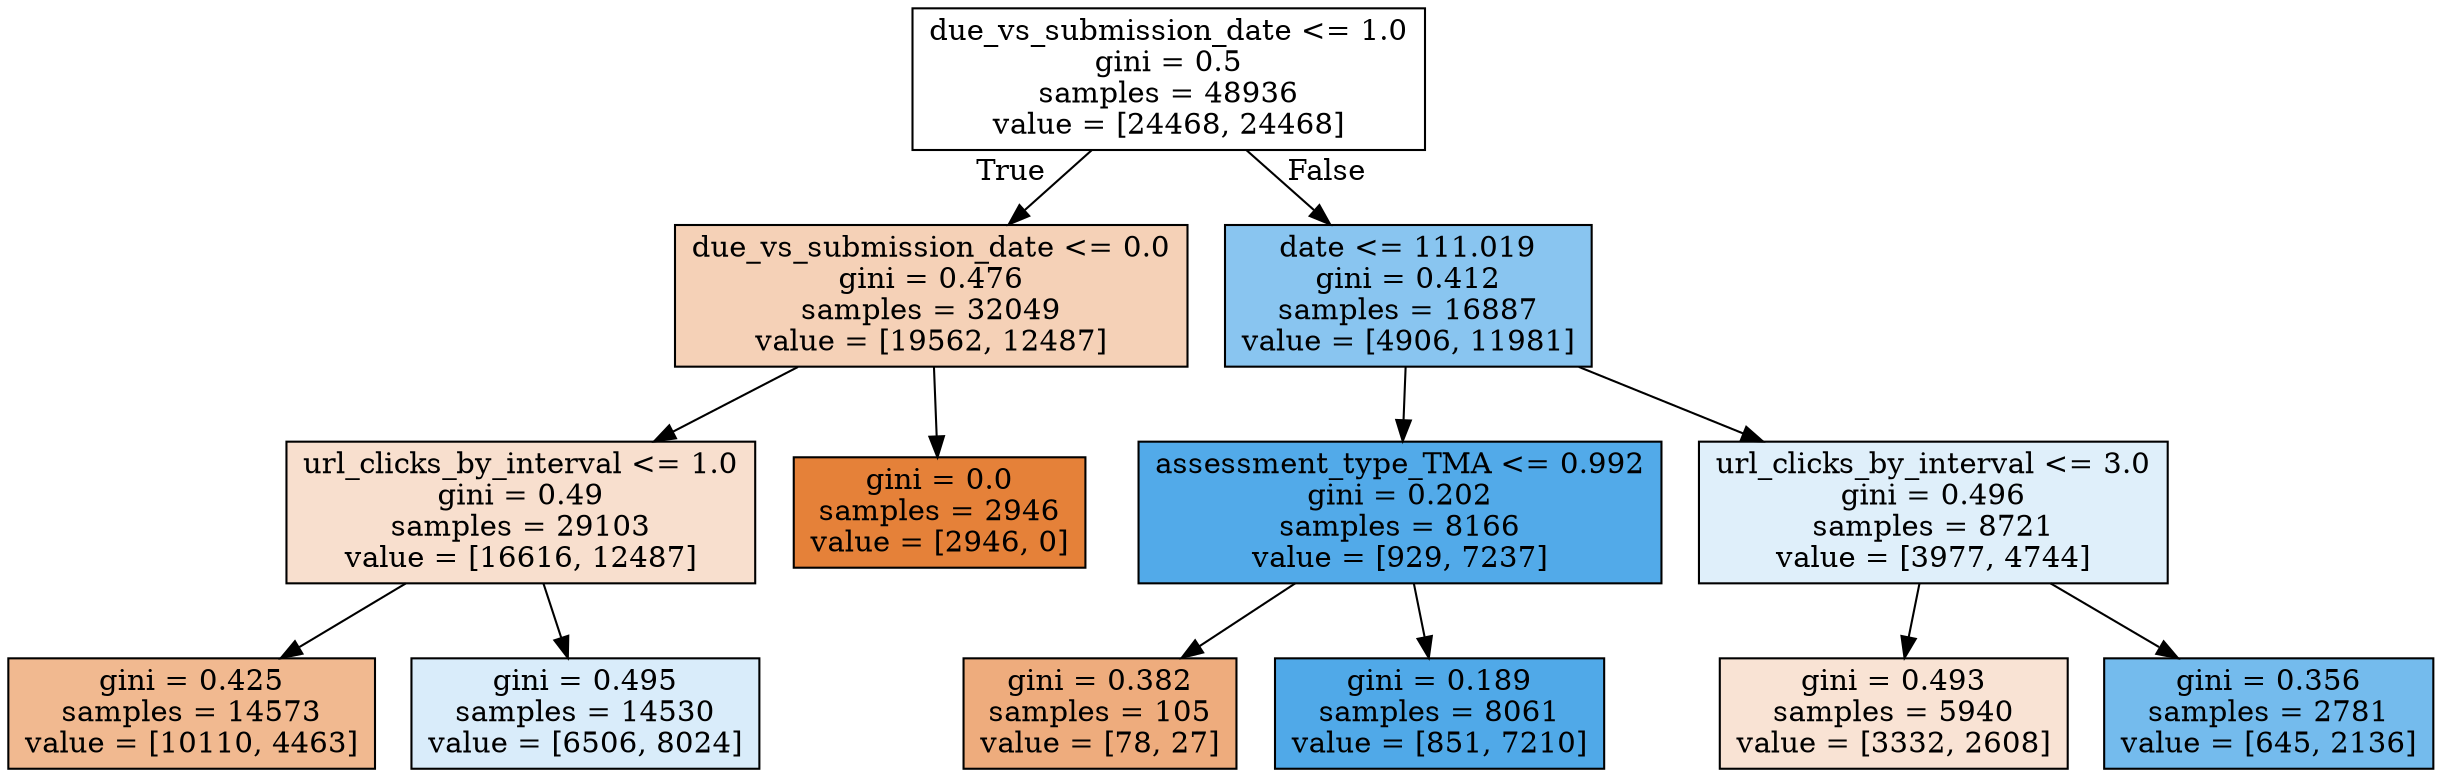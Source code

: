 digraph Tree {
node [shape=box, style="filled", color="black"] ;
0 [label="due_vs_submission_date <= 1.0\ngini = 0.5\nsamples = 48936\nvalue = [24468, 24468]", fillcolor="#e5813900"] ;
1 [label="due_vs_submission_date <= 0.0\ngini = 0.476\nsamples = 32049\nvalue = [19562, 12487]", fillcolor="#e581395c"] ;
0 -> 1 [labeldistance=2.5, labelangle=45, headlabel="True"] ;
2 [label="url_clicks_by_interval <= 1.0\ngini = 0.49\nsamples = 29103\nvalue = [16616, 12487]", fillcolor="#e581393f"] ;
1 -> 2 ;
3 [label="gini = 0.425\nsamples = 14573\nvalue = [10110, 4463]", fillcolor="#e581398e"] ;
2 -> 3 ;
4 [label="gini = 0.495\nsamples = 14530\nvalue = [6506, 8024]", fillcolor="#399de530"] ;
2 -> 4 ;
5 [label="gini = 0.0\nsamples = 2946\nvalue = [2946, 0]", fillcolor="#e58139ff"] ;
1 -> 5 ;
6 [label="date <= 111.019\ngini = 0.412\nsamples = 16887\nvalue = [4906, 11981]", fillcolor="#399de597"] ;
0 -> 6 [labeldistance=2.5, labelangle=-45, headlabel="False"] ;
7 [label="assessment_type_TMA <= 0.992\ngini = 0.202\nsamples = 8166\nvalue = [929, 7237]", fillcolor="#399de5de"] ;
6 -> 7 ;
8 [label="gini = 0.382\nsamples = 105\nvalue = [78, 27]", fillcolor="#e58139a7"] ;
7 -> 8 ;
9 [label="gini = 0.189\nsamples = 8061\nvalue = [851, 7210]", fillcolor="#399de5e1"] ;
7 -> 9 ;
10 [label="url_clicks_by_interval <= 3.0\ngini = 0.496\nsamples = 8721\nvalue = [3977, 4744]", fillcolor="#399de529"] ;
6 -> 10 ;
11 [label="gini = 0.493\nsamples = 5940\nvalue = [3332, 2608]", fillcolor="#e5813937"] ;
10 -> 11 ;
12 [label="gini = 0.356\nsamples = 2781\nvalue = [645, 2136]", fillcolor="#399de5b2"] ;
10 -> 12 ;
}